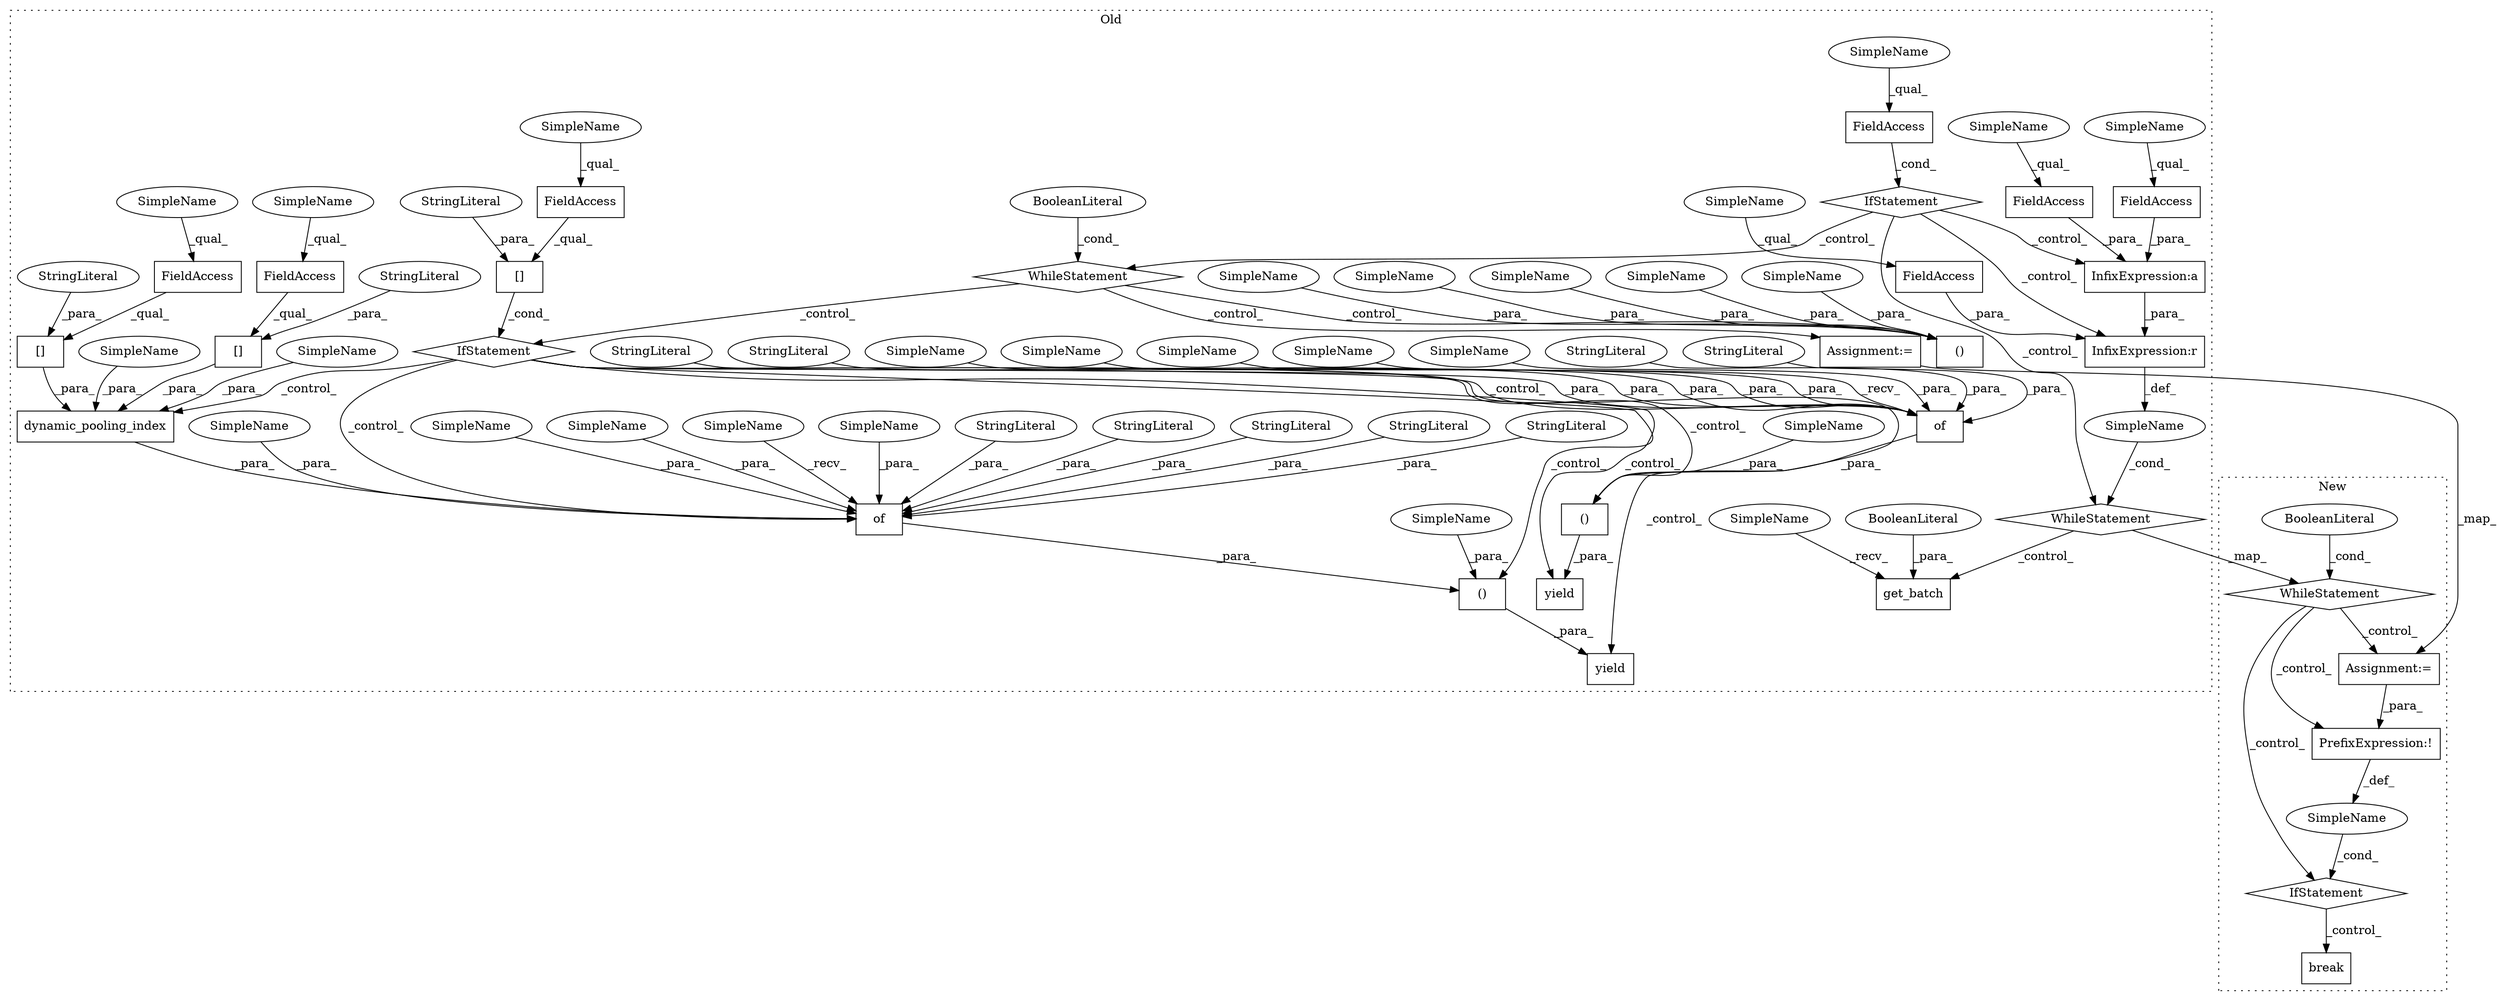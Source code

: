digraph G {
subgraph cluster0 {
1 [label="yield" a="112" s="18236" l="18" shape="box"];
5 [label="WhileStatement" a="61" s="17793,17804" l="7,2" shape="diamond"];
6 [label="()" a="106" s="18003" l="202" shape="box"];
8 [label="[]" a="2" s="17947,17970" l="12,1" shape="box"];
9 [label="()" a="106" s="18254" l="77" shape="box"];
10 [label="FieldAccess" a="22" s="17770" l="13" shape="box"];
11 [label="get_batch" a="32" s="18551,18566" l="10,1" shape="box"];
12 [label="()" a="106" s="17825" l="90" shape="box"];
13 [label="InfixExpression:a" a="27" s="18391" l="3" shape="box"];
14 [label="BooleanLiteral" a="9" s="17800" l="4" shape="ellipse"];
15 [label="of" a="32" s="18007,18190" l="3,1" shape="box"];
16 [label="InfixExpression:r" a="27" s="18410" l="4" shape="box"];
17 [label="FieldAccess" a="22" s="18414" l="18" shape="box"];
18 [label="FieldAccess" a="22" s="18381" l="10" shape="box"];
19 [label="FieldAccess" a="22" s="17947" l="11" shape="box"];
20 [label="FieldAccess" a="22" s="18162" l="11" shape="box"];
21 [label="[]" a="2" s="18162,18188" l="12,1" shape="box"];
22 [label="FieldAccess" a="22" s="18134" l="11" shape="box"];
23 [label="[]" a="2" s="18134,18160" l="12,1" shape="box"];
24 [label="FieldAccess" a="22" s="18394" l="15" shape="box"];
25 [label="yield" a="112" s="17985" l="18" shape="box"];
26 [label="of" a="32" s="18258,18316" l="3,1" shape="box"];
27 [label="IfStatement" a="25" s="17943,17971" l="4,2" shape="diamond"];
29 [label="BooleanLiteral" a="9" s="18561" l="5" shape="ellipse"];
30 [label="IfStatement" a="25" s="17766,17783" l="4,2" shape="diamond"];
31 [label="dynamic_pooling_index" a="32" s="18098,18189" l="22,1" shape="box"];
32 [label="WhileStatement" a="61" s="18372,18433" l="7,2" shape="diamond"];
34 [label="SimpleName" a="42" s="" l="" shape="ellipse"];
35 [label="StringLiteral" a="45" s="18174" l="14" shape="ellipse"];
36 [label="StringLiteral" a="45" s="17959" l="11" shape="ellipse"];
37 [label="StringLiteral" a="45" s="18066" l="13" shape="ellipse"];
38 [label="StringLiteral" a="45" s="18146" l="14" shape="ellipse"];
39 [label="StringLiteral" a="45" s="18040" l="5" shape="ellipse"];
40 [label="StringLiteral" a="45" s="18300" l="9" shape="ellipse"];
41 [label="StringLiteral" a="45" s="18010" l="7" shape="ellipse"];
42 [label="StringLiteral" a="45" s="18291" l="5" shape="ellipse"];
43 [label="StringLiteral" a="45" s="18049" l="9" shape="ellipse"];
44 [label="StringLiteral" a="45" s="18272" l="11" shape="ellipse"];
45 [label="StringLiteral" a="45" s="18261" l="7" shape="ellipse"];
46 [label="StringLiteral" a="45" s="18021" l="11" shape="ellipse"];
47 [label="Assignment:=" a="7" s="17915" l="2" shape="box"];
49 [label="SimpleName" a="42" s="18310" l="6" shape="ellipse"];
50 [label="SimpleName" a="42" s="18059" l="6" shape="ellipse"];
51 [label="SimpleName" a="42" s="18127" l="6" shape="ellipse"];
52 [label="SimpleName" a="42" s="17874" l="6" shape="ellipse"];
53 [label="SimpleName" a="42" s="18254" l="3" shape="ellipse"];
54 [label="SimpleName" a="42" s="18003" l="3" shape="ellipse"];
55 [label="SimpleName" a="42" s="18284" l="6" shape="ellipse"];
56 [label="SimpleName" a="42" s="18120" l="6" shape="ellipse"];
57 [label="SimpleName" a="42" s="17840" l="6" shape="ellipse"];
58 [label="SimpleName" a="42" s="18033" l="6" shape="ellipse"];
59 [label="SimpleName" a="42" s="18297" l="2" shape="ellipse"];
60 [label="SimpleName" a="42" s="18046" l="2" shape="ellipse"];
61 [label="SimpleName" a="42" s="17859" l="2" shape="ellipse"];
62 [label="SimpleName" a="42" s="18546" l="4" shape="ellipse"];
63 [label="SimpleName" a="42" s="18394" l="4" shape="ellipse"];
64 [label="SimpleName" a="42" s="18381" l="4" shape="ellipse"];
65 [label="SimpleName" a="42" s="18414" l="4" shape="ellipse"];
66 [label="SimpleName" a="42" s="17770" l="4" shape="ellipse"];
67 [label="SimpleName" a="42" s="18162" l="4" shape="ellipse"];
68 [label="SimpleName" a="42" s="18134" l="4" shape="ellipse"];
69 [label="SimpleName" a="42" s="17947" l="4" shape="ellipse"];
70 [label="SimpleName" a="42" s="17825" l="2" shape="ellipse"];
71 [label="SimpleName" a="42" s="18269" l="2" shape="ellipse"];
72 [label="SimpleName" a="42" s="18018" l="2" shape="ellipse"];
73 [label="SimpleName" a="42" s="18330" l="1" shape="ellipse"];
74 [label="SimpleName" a="42" s="18204" l="1" shape="ellipse"];
75 [label="SimpleName" a="42" s="17893" l="1" shape="ellipse"];
label = "Old";
style="dotted";
}
subgraph cluster1 {
2 [label="break" a="10" s="17571" l="6" shape="box"];
3 [label="IfStatement" a="25" s="17548,17559" l="4,2" shape="diamond"];
4 [label="SimpleName" a="42" s="" l="" shape="ellipse"];
7 [label="PrefixExpression:!" a="38" s="17552" l="1" shape="box"];
28 [label="BooleanLiteral" a="9" s="17503" l="4" shape="ellipse"];
33 [label="WhileStatement" a="61" s="17496,17507" l="7,2" shape="diamond"];
48 [label="Assignment:=" a="7" s="17523" l="1" shape="box"];
label = "New";
style="dotted";
}
3 -> 2 [label="_control_"];
4 -> 3 [label="_cond_"];
5 -> 12 [label="_control_"];
5 -> 27 [label="_control_"];
5 -> 47 [label="_control_"];
6 -> 25 [label="_para_"];
7 -> 4 [label="_def_"];
8 -> 27 [label="_cond_"];
9 -> 1 [label="_para_"];
10 -> 30 [label="_cond_"];
13 -> 16 [label="_para_"];
14 -> 5 [label="_cond_"];
15 -> 6 [label="_para_"];
16 -> 34 [label="_def_"];
17 -> 16 [label="_para_"];
18 -> 13 [label="_para_"];
19 -> 8 [label="_qual_"];
20 -> 21 [label="_qual_"];
21 -> 31 [label="_para_"];
22 -> 23 [label="_qual_"];
23 -> 31 [label="_para_"];
24 -> 13 [label="_para_"];
26 -> 9 [label="_para_"];
27 -> 26 [label="_control_"];
27 -> 1 [label="_control_"];
27 -> 6 [label="_control_"];
27 -> 9 [label="_control_"];
27 -> 25 [label="_control_"];
27 -> 15 [label="_control_"];
27 -> 31 [label="_control_"];
28 -> 33 [label="_cond_"];
29 -> 11 [label="_para_"];
30 -> 16 [label="_control_"];
30 -> 13 [label="_control_"];
30 -> 32 [label="_control_"];
30 -> 5 [label="_control_"];
31 -> 15 [label="_para_"];
32 -> 33 [label="_map_"];
32 -> 11 [label="_control_"];
33 -> 3 [label="_control_"];
33 -> 48 [label="_control_"];
33 -> 7 [label="_control_"];
34 -> 32 [label="_cond_"];
35 -> 21 [label="_para_"];
36 -> 8 [label="_para_"];
37 -> 15 [label="_para_"];
38 -> 23 [label="_para_"];
39 -> 15 [label="_para_"];
40 -> 26 [label="_para_"];
41 -> 15 [label="_para_"];
42 -> 26 [label="_para_"];
43 -> 15 [label="_para_"];
44 -> 26 [label="_para_"];
45 -> 26 [label="_para_"];
46 -> 15 [label="_para_"];
47 -> 48 [label="_map_"];
48 -> 7 [label="_para_"];
49 -> 26 [label="_para_"];
50 -> 15 [label="_para_"];
51 -> 31 [label="_para_"];
52 -> 12 [label="_para_"];
53 -> 26 [label="_recv_"];
54 -> 15 [label="_recv_"];
55 -> 26 [label="_para_"];
56 -> 31 [label="_para_"];
57 -> 12 [label="_para_"];
58 -> 15 [label="_para_"];
59 -> 26 [label="_para_"];
60 -> 15 [label="_para_"];
61 -> 12 [label="_para_"];
62 -> 11 [label="_recv_"];
63 -> 24 [label="_qual_"];
64 -> 18 [label="_qual_"];
65 -> 17 [label="_qual_"];
66 -> 10 [label="_qual_"];
67 -> 20 [label="_qual_"];
68 -> 22 [label="_qual_"];
69 -> 19 [label="_qual_"];
70 -> 12 [label="_para_"];
71 -> 26 [label="_para_"];
72 -> 15 [label="_para_"];
73 -> 9 [label="_para_"];
74 -> 6 [label="_para_"];
75 -> 12 [label="_para_"];
}